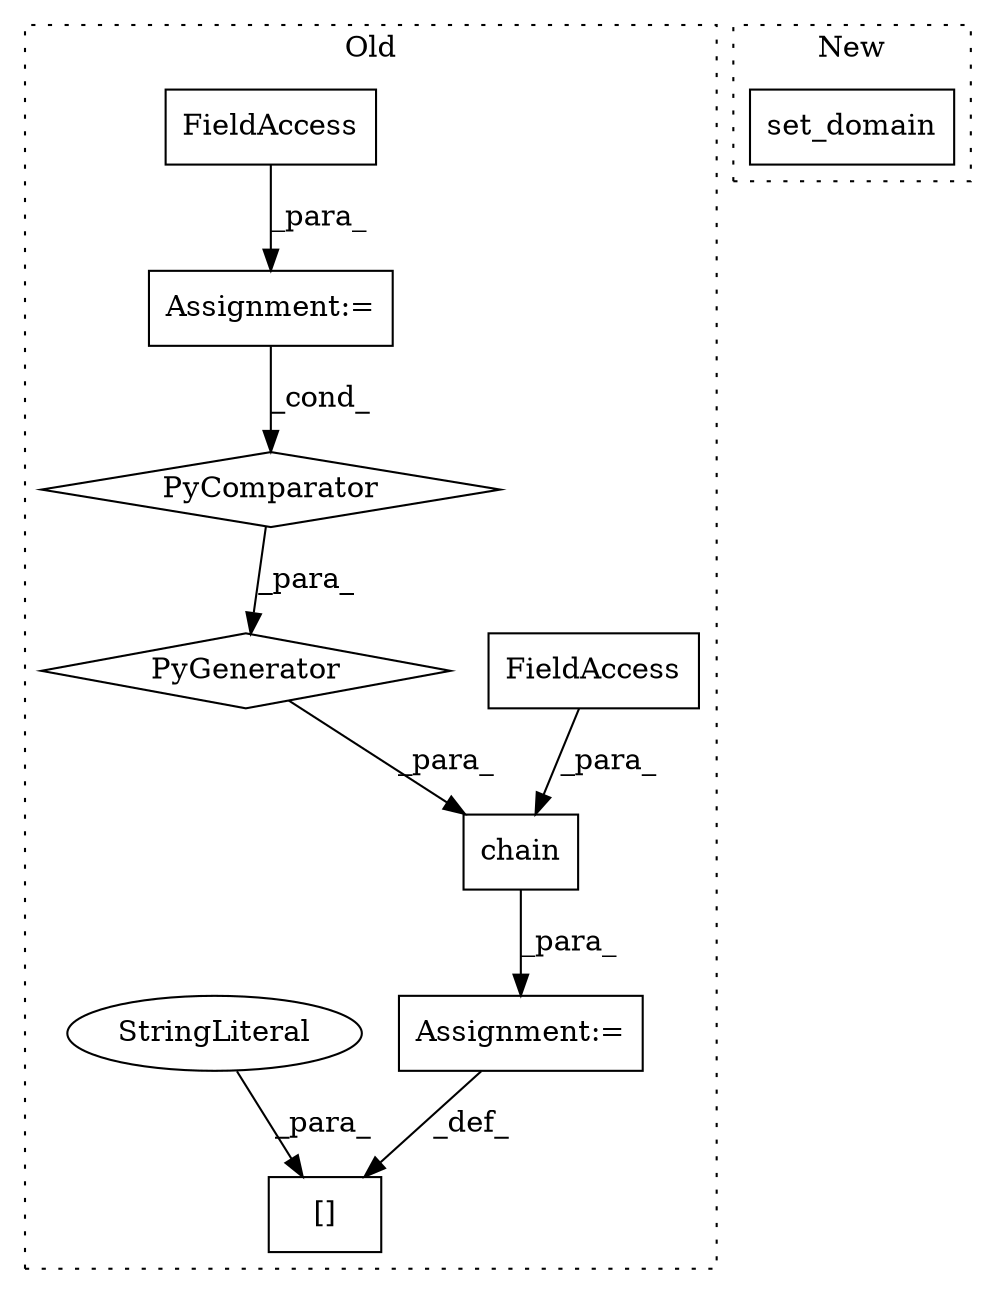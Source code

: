 digraph G {
subgraph cluster0 {
1 [label="chain" a="32" s="12904,13053" l="6,-3" shape="box"];
3 [label="PyComparator" a="113" s="13003" l="44" shape="diamond"];
4 [label="[]" a="2" s="12875,12902" l="11,1" shape="box"];
5 [label="FieldAccess" a="22" s="12910" l="16" shape="box"];
6 [label="PyGenerator" a="107" s="12938" l="115" shape="diamond"];
7 [label="Assignment:=" a="7" s="13003" l="44" shape="box"];
8 [label="FieldAccess" a="22" s="13010" l="17" shape="box"];
9 [label="StringLiteral" a="45" s="12886" l="16" shape="ellipse"];
10 [label="Assignment:=" a="7" s="12903" l="1" shape="box"];
label = "Old";
style="dotted";
}
subgraph cluster1 {
2 [label="set_domain" a="32" s="12822,12839" l="11,1" shape="box"];
label = "New";
style="dotted";
}
1 -> 10 [label="_para_"];
3 -> 6 [label="_para_"];
5 -> 1 [label="_para_"];
6 -> 1 [label="_para_"];
7 -> 3 [label="_cond_"];
8 -> 7 [label="_para_"];
9 -> 4 [label="_para_"];
10 -> 4 [label="_def_"];
}